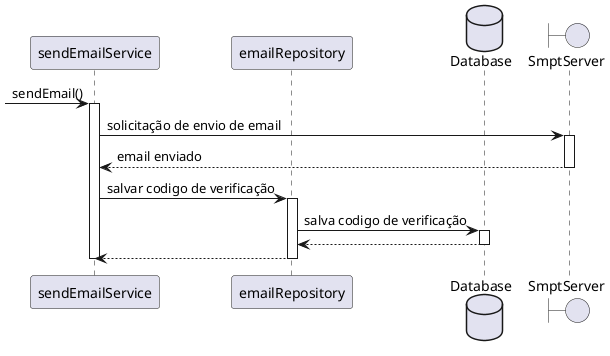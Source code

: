 @startuml Envio_de_email
participant sendEmailService as sendEmail
participant emailRepository as email_R
database Database as DB
boundary SmptServer as smtp

?-> sendEmail : sendEmail()
activate sendEmail
    sendEmail -> smtp : solicitação de envio de email
    activate smtp
        smtp --> sendEmail : email enviado 
    deactivate smtp
    sendEmail -> email_R : salvar codigo de verificação
    activate email_R
        email_R -> DB : salva codigo de verificação 
        activate DB
            DB --> email_R:
        deactivate DB
        email_R --> sendEmail:
    deactivate email_R
deactivate sendEmail
@enduml

